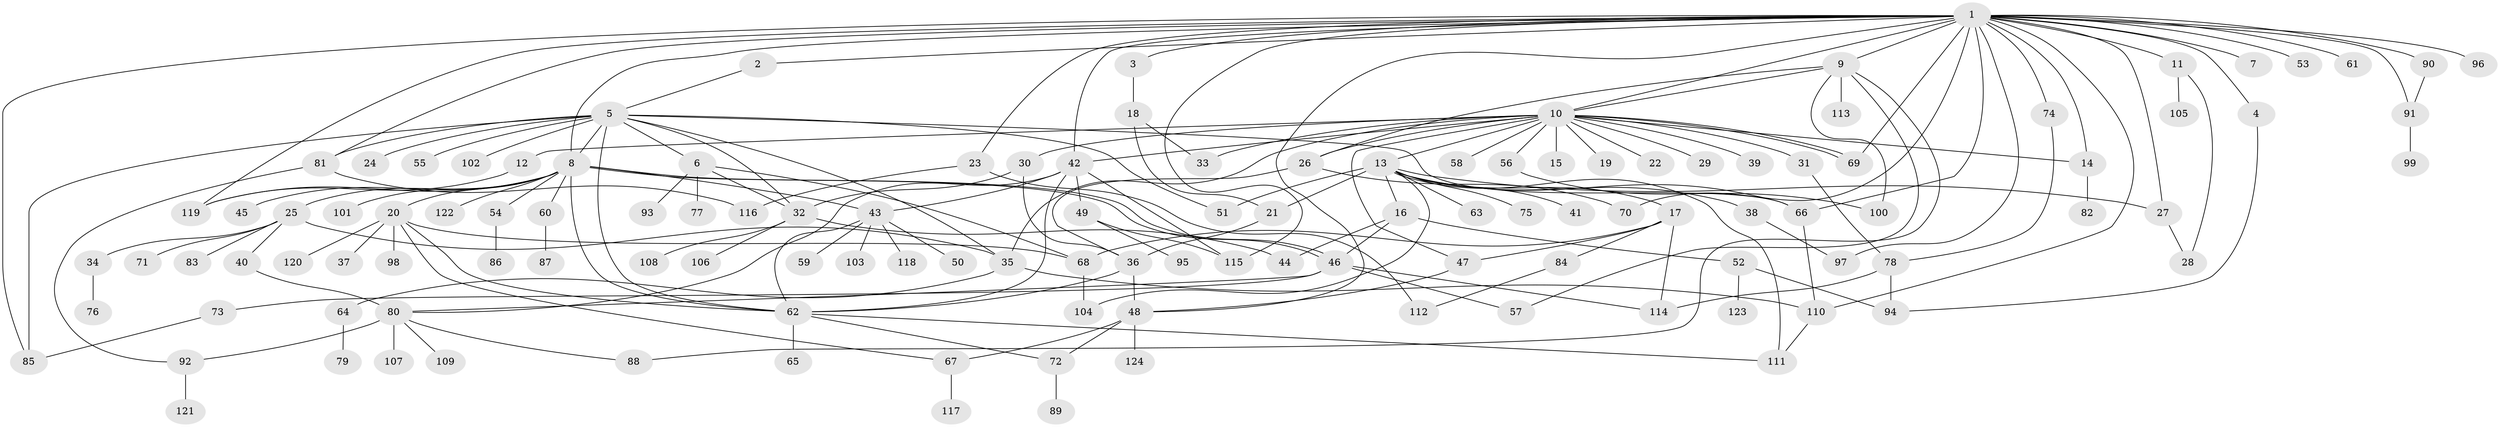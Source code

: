 // coarse degree distribution, {26: 0.010638297872340425, 13: 0.010638297872340425, 2: 0.24468085106382978, 4: 0.0425531914893617, 1: 0.4148936170212766, 12: 0.031914893617021274, 22: 0.010638297872340425, 8: 0.010638297872340425, 5: 0.0425531914893617, 3: 0.1276595744680851, 9: 0.02127659574468085, 6: 0.010638297872340425, 7: 0.02127659574468085}
// Generated by graph-tools (version 1.1) at 2025/41/03/06/25 10:41:49]
// undirected, 124 vertices, 187 edges
graph export_dot {
graph [start="1"]
  node [color=gray90,style=filled];
  1;
  2;
  3;
  4;
  5;
  6;
  7;
  8;
  9;
  10;
  11;
  12;
  13;
  14;
  15;
  16;
  17;
  18;
  19;
  20;
  21;
  22;
  23;
  24;
  25;
  26;
  27;
  28;
  29;
  30;
  31;
  32;
  33;
  34;
  35;
  36;
  37;
  38;
  39;
  40;
  41;
  42;
  43;
  44;
  45;
  46;
  47;
  48;
  49;
  50;
  51;
  52;
  53;
  54;
  55;
  56;
  57;
  58;
  59;
  60;
  61;
  62;
  63;
  64;
  65;
  66;
  67;
  68;
  69;
  70;
  71;
  72;
  73;
  74;
  75;
  76;
  77;
  78;
  79;
  80;
  81;
  82;
  83;
  84;
  85;
  86;
  87;
  88;
  89;
  90;
  91;
  92;
  93;
  94;
  95;
  96;
  97;
  98;
  99;
  100;
  101;
  102;
  103;
  104;
  105;
  106;
  107;
  108;
  109;
  110;
  111;
  112;
  113;
  114;
  115;
  116;
  117;
  118;
  119;
  120;
  121;
  122;
  123;
  124;
  1 -- 2;
  1 -- 3;
  1 -- 4;
  1 -- 7;
  1 -- 8;
  1 -- 9;
  1 -- 10;
  1 -- 11;
  1 -- 14;
  1 -- 23;
  1 -- 27;
  1 -- 42;
  1 -- 48;
  1 -- 53;
  1 -- 61;
  1 -- 66;
  1 -- 69;
  1 -- 70;
  1 -- 74;
  1 -- 81;
  1 -- 85;
  1 -- 90;
  1 -- 91;
  1 -- 96;
  1 -- 97;
  1 -- 110;
  1 -- 115;
  1 -- 119;
  2 -- 5;
  3 -- 18;
  4 -- 94;
  5 -- 6;
  5 -- 8;
  5 -- 24;
  5 -- 32;
  5 -- 35;
  5 -- 51;
  5 -- 55;
  5 -- 62;
  5 -- 66;
  5 -- 81;
  5 -- 85;
  5 -- 102;
  6 -- 32;
  6 -- 68;
  6 -- 77;
  6 -- 93;
  8 -- 20;
  8 -- 25;
  8 -- 43;
  8 -- 45;
  8 -- 46;
  8 -- 46;
  8 -- 54;
  8 -- 60;
  8 -- 62;
  8 -- 101;
  8 -- 119;
  8 -- 122;
  9 -- 10;
  9 -- 26;
  9 -- 57;
  9 -- 88;
  9 -- 100;
  9 -- 113;
  10 -- 12;
  10 -- 13;
  10 -- 14;
  10 -- 15;
  10 -- 19;
  10 -- 22;
  10 -- 26;
  10 -- 29;
  10 -- 30;
  10 -- 31;
  10 -- 33;
  10 -- 35;
  10 -- 39;
  10 -- 42;
  10 -- 47;
  10 -- 56;
  10 -- 58;
  10 -- 69;
  10 -- 69;
  11 -- 28;
  11 -- 105;
  12 -- 119;
  13 -- 16;
  13 -- 17;
  13 -- 21;
  13 -- 27;
  13 -- 38;
  13 -- 41;
  13 -- 51;
  13 -- 63;
  13 -- 66;
  13 -- 75;
  13 -- 104;
  13 -- 111;
  14 -- 82;
  16 -- 44;
  16 -- 46;
  16 -- 52;
  17 -- 47;
  17 -- 68;
  17 -- 84;
  17 -- 114;
  18 -- 21;
  18 -- 33;
  20 -- 37;
  20 -- 62;
  20 -- 67;
  20 -- 68;
  20 -- 98;
  20 -- 120;
  21 -- 36;
  23 -- 112;
  23 -- 116;
  25 -- 34;
  25 -- 35;
  25 -- 40;
  25 -- 71;
  25 -- 83;
  26 -- 36;
  26 -- 70;
  27 -- 28;
  30 -- 32;
  30 -- 36;
  31 -- 78;
  32 -- 44;
  32 -- 106;
  32 -- 108;
  34 -- 76;
  35 -- 64;
  35 -- 110;
  36 -- 48;
  36 -- 62;
  38 -- 97;
  40 -- 80;
  42 -- 43;
  42 -- 49;
  42 -- 62;
  42 -- 80;
  42 -- 115;
  43 -- 50;
  43 -- 59;
  43 -- 62;
  43 -- 103;
  43 -- 118;
  46 -- 57;
  46 -- 73;
  46 -- 80;
  46 -- 114;
  47 -- 48;
  48 -- 67;
  48 -- 72;
  48 -- 124;
  49 -- 95;
  49 -- 115;
  52 -- 94;
  52 -- 123;
  54 -- 86;
  56 -- 100;
  60 -- 87;
  62 -- 65;
  62 -- 72;
  62 -- 111;
  64 -- 79;
  66 -- 110;
  67 -- 117;
  68 -- 104;
  72 -- 89;
  73 -- 85;
  74 -- 78;
  78 -- 94;
  78 -- 114;
  80 -- 88;
  80 -- 92;
  80 -- 107;
  80 -- 109;
  81 -- 92;
  81 -- 116;
  84 -- 112;
  90 -- 91;
  91 -- 99;
  92 -- 121;
  110 -- 111;
}
